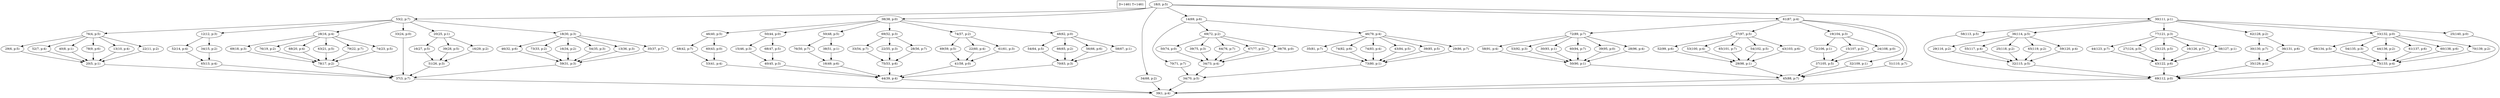 digraph Task {
i [shape=box, label="D=1461 T=1461"]; 
0 [label="18(0, p:5)"];
1 [label="39(1, p:4)"];
2 [label="53(2, p:7)"];
3 [label="37(3, p:7)"];
4 [label="76(4, p:5)"];
5 [label="20(5, p:1)"];
6 [label="29(6, p:5)"];
7 [label="52(7, p:4)"];
8 [label="40(8, p:1)"];
9 [label="78(9, p:6)"];
10 [label="13(10, p:4)"];
11 [label="22(11, p:2)"];
12 [label="12(12, p:3)"];
13 [label="65(13, p:4)"];
14 [label="52(14, p:4)"];
15 [label="34(15, p:2)"];
16 [label="28(16, p:4)"];
17 [label="78(17, p:2)"];
18 [label="69(18, p:3)"];
19 [label="76(19, p:2)"];
20 [label="68(20, p:4)"];
21 [label="63(21, p:5)"];
22 [label="79(22, p:7)"];
23 [label="74(23, p:5)"];
24 [label="33(24, p:0)"];
25 [label="20(25, p:1)"];
26 [label="51(26, p:3)"];
27 [label="16(27, p:5)"];
28 [label="39(28, p:5)"];
29 [label="16(29, p:2)"];
30 [label="18(30, p:3)"];
31 [label="59(31, p:3)"];
32 [label="46(32, p:6)"];
33 [label="73(33, p:2)"];
34 [label="16(34, p:2)"];
35 [label="54(35, p:3)"];
36 [label="13(36, p:3)"];
37 [label="35(37, p:7)"];
38 [label="38(38, p:0)"];
39 [label="44(39, p:4)"];
40 [label="46(40, p:5)"];
41 [label="53(41, p:4)"];
42 [label="68(42, p:7)"];
43 [label="60(43, p:0)"];
44 [label="50(44, p:0)"];
45 [label="40(45, p:3)"];
46 [label="15(46, p:3)"];
47 [label="68(47, p:5)"];
48 [label="50(48, p:5)"];
49 [label="16(49, p:6)"];
50 [label="76(50, p:7)"];
51 [label="38(51, p:1)"];
52 [label="69(52, p:3)"];
53 [label="75(53, p:6)"];
54 [label="33(54, p:7)"];
55 [label="22(55, p:3)"];
56 [label="28(56, p:7)"];
57 [label="74(57, p:2)"];
58 [label="41(58, p:0)"];
59 [label="69(59, p:5)"];
60 [label="22(60, p:4)"];
61 [label="61(61, p:3)"];
62 [label="48(62, p:0)"];
63 [label="70(63, p:3)"];
64 [label="54(64, p:5)"];
65 [label="66(65, p:2)"];
66 [label="56(66, p:6)"];
67 [label="58(67, p:1)"];
68 [label="34(68, p:2)"];
69 [label="14(69, p:6)"];
70 [label="34(70, p:5)"];
71 [label="70(71, p:7)"];
72 [label="69(72, p:2)"];
73 [label="34(73, p:4)"];
74 [label="50(74, p:0)"];
75 [label="39(75, p:3)"];
76 [label="64(76, p:7)"];
77 [label="67(77, p:3)"];
78 [label="39(78, p:0)"];
79 [label="46(79, p:4)"];
80 [label="73(80, p:1)"];
81 [label="35(81, p:7)"];
82 [label="74(82, p:6)"];
83 [label="74(83, p:4)"];
84 [label="43(84, p:5)"];
85 [label="39(85, p:5)"];
86 [label="29(86, p:7)"];
87 [label="61(87, p:4)"];
88 [label="45(88, p:7)"];
89 [label="72(89, p:7)"];
90 [label="50(90, p:1)"];
91 [label="58(91, p:4)"];
92 [label="53(92, p:3)"];
93 [label="30(93, p:1)"];
94 [label="60(94, p:7)"];
95 [label="39(95, p:0)"];
96 [label="28(96, p:4)"];
97 [label="37(97, p:5)"];
98 [label="29(98, p:1)"];
99 [label="52(99, p:6)"];
100 [label="53(100, p:4)"];
101 [label="65(101, p:7)"];
102 [label="54(102, p:5)"];
103 [label="43(103, p:6)"];
104 [label="19(104, p:3)"];
105 [label="37(105, p:5)"];
106 [label="72(106, p:1)"];
107 [label="15(107, p:3)"];
108 [label="24(108, p:0)"];
109 [label="32(109, p:1)"];
110 [label="51(110, p:7)"];
111 [label="30(111, p:1)"];
112 [label="69(112, p:0)"];
113 [label="58(113, p:5)"];
114 [label="36(114, p:5)"];
115 [label="32(115, p:5)"];
116 [label="29(116, p:2)"];
117 [label="55(117, p:4)"];
118 [label="25(118, p:2)"];
119 [label="65(119, p:2)"];
120 [label="59(120, p:4)"];
121 [label="77(121, p:3)"];
122 [label="43(122, p:6)"];
123 [label="44(123, p:7)"];
124 [label="27(124, p:5)"];
125 [label="23(125, p:5)"];
126 [label="16(126, p:7)"];
127 [label="58(127, p:1)"];
128 [label="62(128, p:2)"];
129 [label="35(129, p:1)"];
130 [label="30(130, p:7)"];
131 [label="36(131, p:6)"];
132 [label="33(132, p:0)"];
133 [label="75(133, p:4)"];
134 [label="69(134, p:5)"];
135 [label="54(135, p:3)"];
136 [label="44(136, p:2)"];
137 [label="61(137, p:6)"];
138 [label="60(138, p:6)"];
139 [label="70(139, p:2)"];
140 [label="25(140, p:0)"];
0 -> 2;
0 -> 38;
0 -> 68;
0 -> 69;
0 -> 87;
0 -> 111;
2 -> 4;
2 -> 12;
2 -> 16;
2 -> 24;
2 -> 25;
2 -> 30;
3 -> 1;
4 -> 6;
4 -> 7;
4 -> 8;
4 -> 9;
4 -> 10;
4 -> 11;
5 -> 3;
6 -> 5;
7 -> 5;
8 -> 5;
9 -> 5;
10 -> 5;
11 -> 5;
12 -> 14;
12 -> 15;
13 -> 3;
14 -> 13;
15 -> 13;
16 -> 18;
16 -> 19;
16 -> 20;
16 -> 21;
16 -> 22;
16 -> 23;
17 -> 3;
18 -> 17;
19 -> 17;
20 -> 17;
21 -> 17;
22 -> 17;
23 -> 17;
24 -> 3;
25 -> 27;
25 -> 28;
25 -> 29;
26 -> 3;
27 -> 26;
28 -> 26;
29 -> 26;
30 -> 32;
30 -> 33;
30 -> 34;
30 -> 35;
30 -> 36;
30 -> 37;
31 -> 3;
32 -> 31;
33 -> 31;
34 -> 31;
35 -> 31;
36 -> 31;
37 -> 31;
38 -> 40;
38 -> 44;
38 -> 48;
38 -> 52;
38 -> 57;
38 -> 62;
39 -> 1;
40 -> 42;
40 -> 43;
41 -> 39;
42 -> 41;
43 -> 41;
44 -> 46;
44 -> 47;
45 -> 39;
46 -> 45;
47 -> 45;
48 -> 50;
48 -> 51;
49 -> 39;
50 -> 49;
51 -> 49;
52 -> 54;
52 -> 55;
52 -> 56;
53 -> 39;
54 -> 53;
55 -> 53;
56 -> 53;
57 -> 59;
57 -> 60;
57 -> 61;
58 -> 39;
59 -> 58;
60 -> 58;
61 -> 58;
62 -> 64;
62 -> 65;
62 -> 66;
62 -> 67;
63 -> 39;
64 -> 63;
65 -> 63;
66 -> 63;
67 -> 63;
68 -> 1;
69 -> 71;
69 -> 72;
69 -> 79;
70 -> 1;
71 -> 70;
72 -> 74;
72 -> 75;
72 -> 76;
72 -> 77;
72 -> 78;
73 -> 70;
74 -> 73;
75 -> 73;
76 -> 73;
77 -> 73;
78 -> 73;
79 -> 81;
79 -> 82;
79 -> 83;
79 -> 84;
79 -> 85;
79 -> 86;
80 -> 70;
81 -> 80;
82 -> 80;
83 -> 80;
84 -> 80;
85 -> 80;
86 -> 80;
87 -> 89;
87 -> 97;
87 -> 104;
87 -> 109;
87 -> 110;
88 -> 1;
89 -> 91;
89 -> 92;
89 -> 93;
89 -> 94;
89 -> 95;
89 -> 96;
90 -> 88;
91 -> 90;
92 -> 90;
93 -> 90;
94 -> 90;
95 -> 90;
96 -> 90;
97 -> 99;
97 -> 100;
97 -> 101;
97 -> 102;
97 -> 103;
98 -> 88;
99 -> 98;
100 -> 98;
101 -> 98;
102 -> 98;
103 -> 98;
104 -> 106;
104 -> 107;
104 -> 108;
105 -> 88;
106 -> 105;
107 -> 105;
108 -> 105;
109 -> 88;
110 -> 88;
111 -> 113;
111 -> 114;
111 -> 121;
111 -> 128;
111 -> 132;
111 -> 140;
112 -> 1;
113 -> 112;
114 -> 116;
114 -> 117;
114 -> 118;
114 -> 119;
114 -> 120;
115 -> 112;
116 -> 115;
117 -> 115;
118 -> 115;
119 -> 115;
120 -> 115;
121 -> 123;
121 -> 124;
121 -> 125;
121 -> 126;
121 -> 127;
122 -> 112;
123 -> 122;
124 -> 122;
125 -> 122;
126 -> 122;
127 -> 122;
128 -> 130;
128 -> 131;
129 -> 112;
130 -> 129;
131 -> 129;
132 -> 134;
132 -> 135;
132 -> 136;
132 -> 137;
132 -> 138;
132 -> 139;
133 -> 112;
134 -> 133;
135 -> 133;
136 -> 133;
137 -> 133;
138 -> 133;
139 -> 133;
140 -> 112;
}